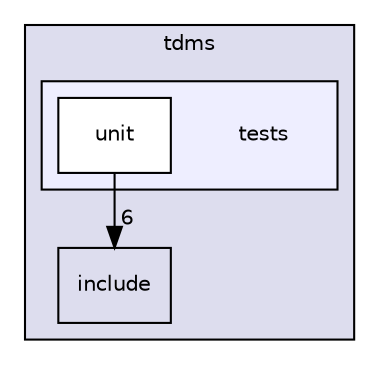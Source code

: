 digraph "tdms/tests" {
  compound=true
  node [ fontsize="10", fontname="Helvetica"];
  edge [ labelfontsize="10", labelfontname="Helvetica"];
  subgraph clusterdir_dfaedd75726dc0f14b5d7f96fe9da9ad {
    graph [ bgcolor="#ddddee", pencolor="black", label="tdms" fontname="Helvetica", fontsize="10", URL="dir_dfaedd75726dc0f14b5d7f96fe9da9ad.html"]
  dir_31151eb6fe72a8c6f09675be35b4e99c [shape=box label="include" URL="dir_31151eb6fe72a8c6f09675be35b4e99c.html"];
  subgraph clusterdir_99e68cfdfe0514ef618d04f980ae72d7 {
    graph [ bgcolor="#eeeeff", pencolor="black", label="" URL="dir_99e68cfdfe0514ef618d04f980ae72d7.html"];
    dir_99e68cfdfe0514ef618d04f980ae72d7 [shape=plaintext label="tests"];
  dir_35da79734557ee91ec31d6196f63b455 [shape=box label="unit" fillcolor="white" style="filled" URL="dir_35da79734557ee91ec31d6196f63b455.html"];
  }
  }
  dir_35da79734557ee91ec31d6196f63b455->dir_31151eb6fe72a8c6f09675be35b4e99c [headlabel="6", labeldistance=1.5 headhref="dir_000005_000002.html"];
}
